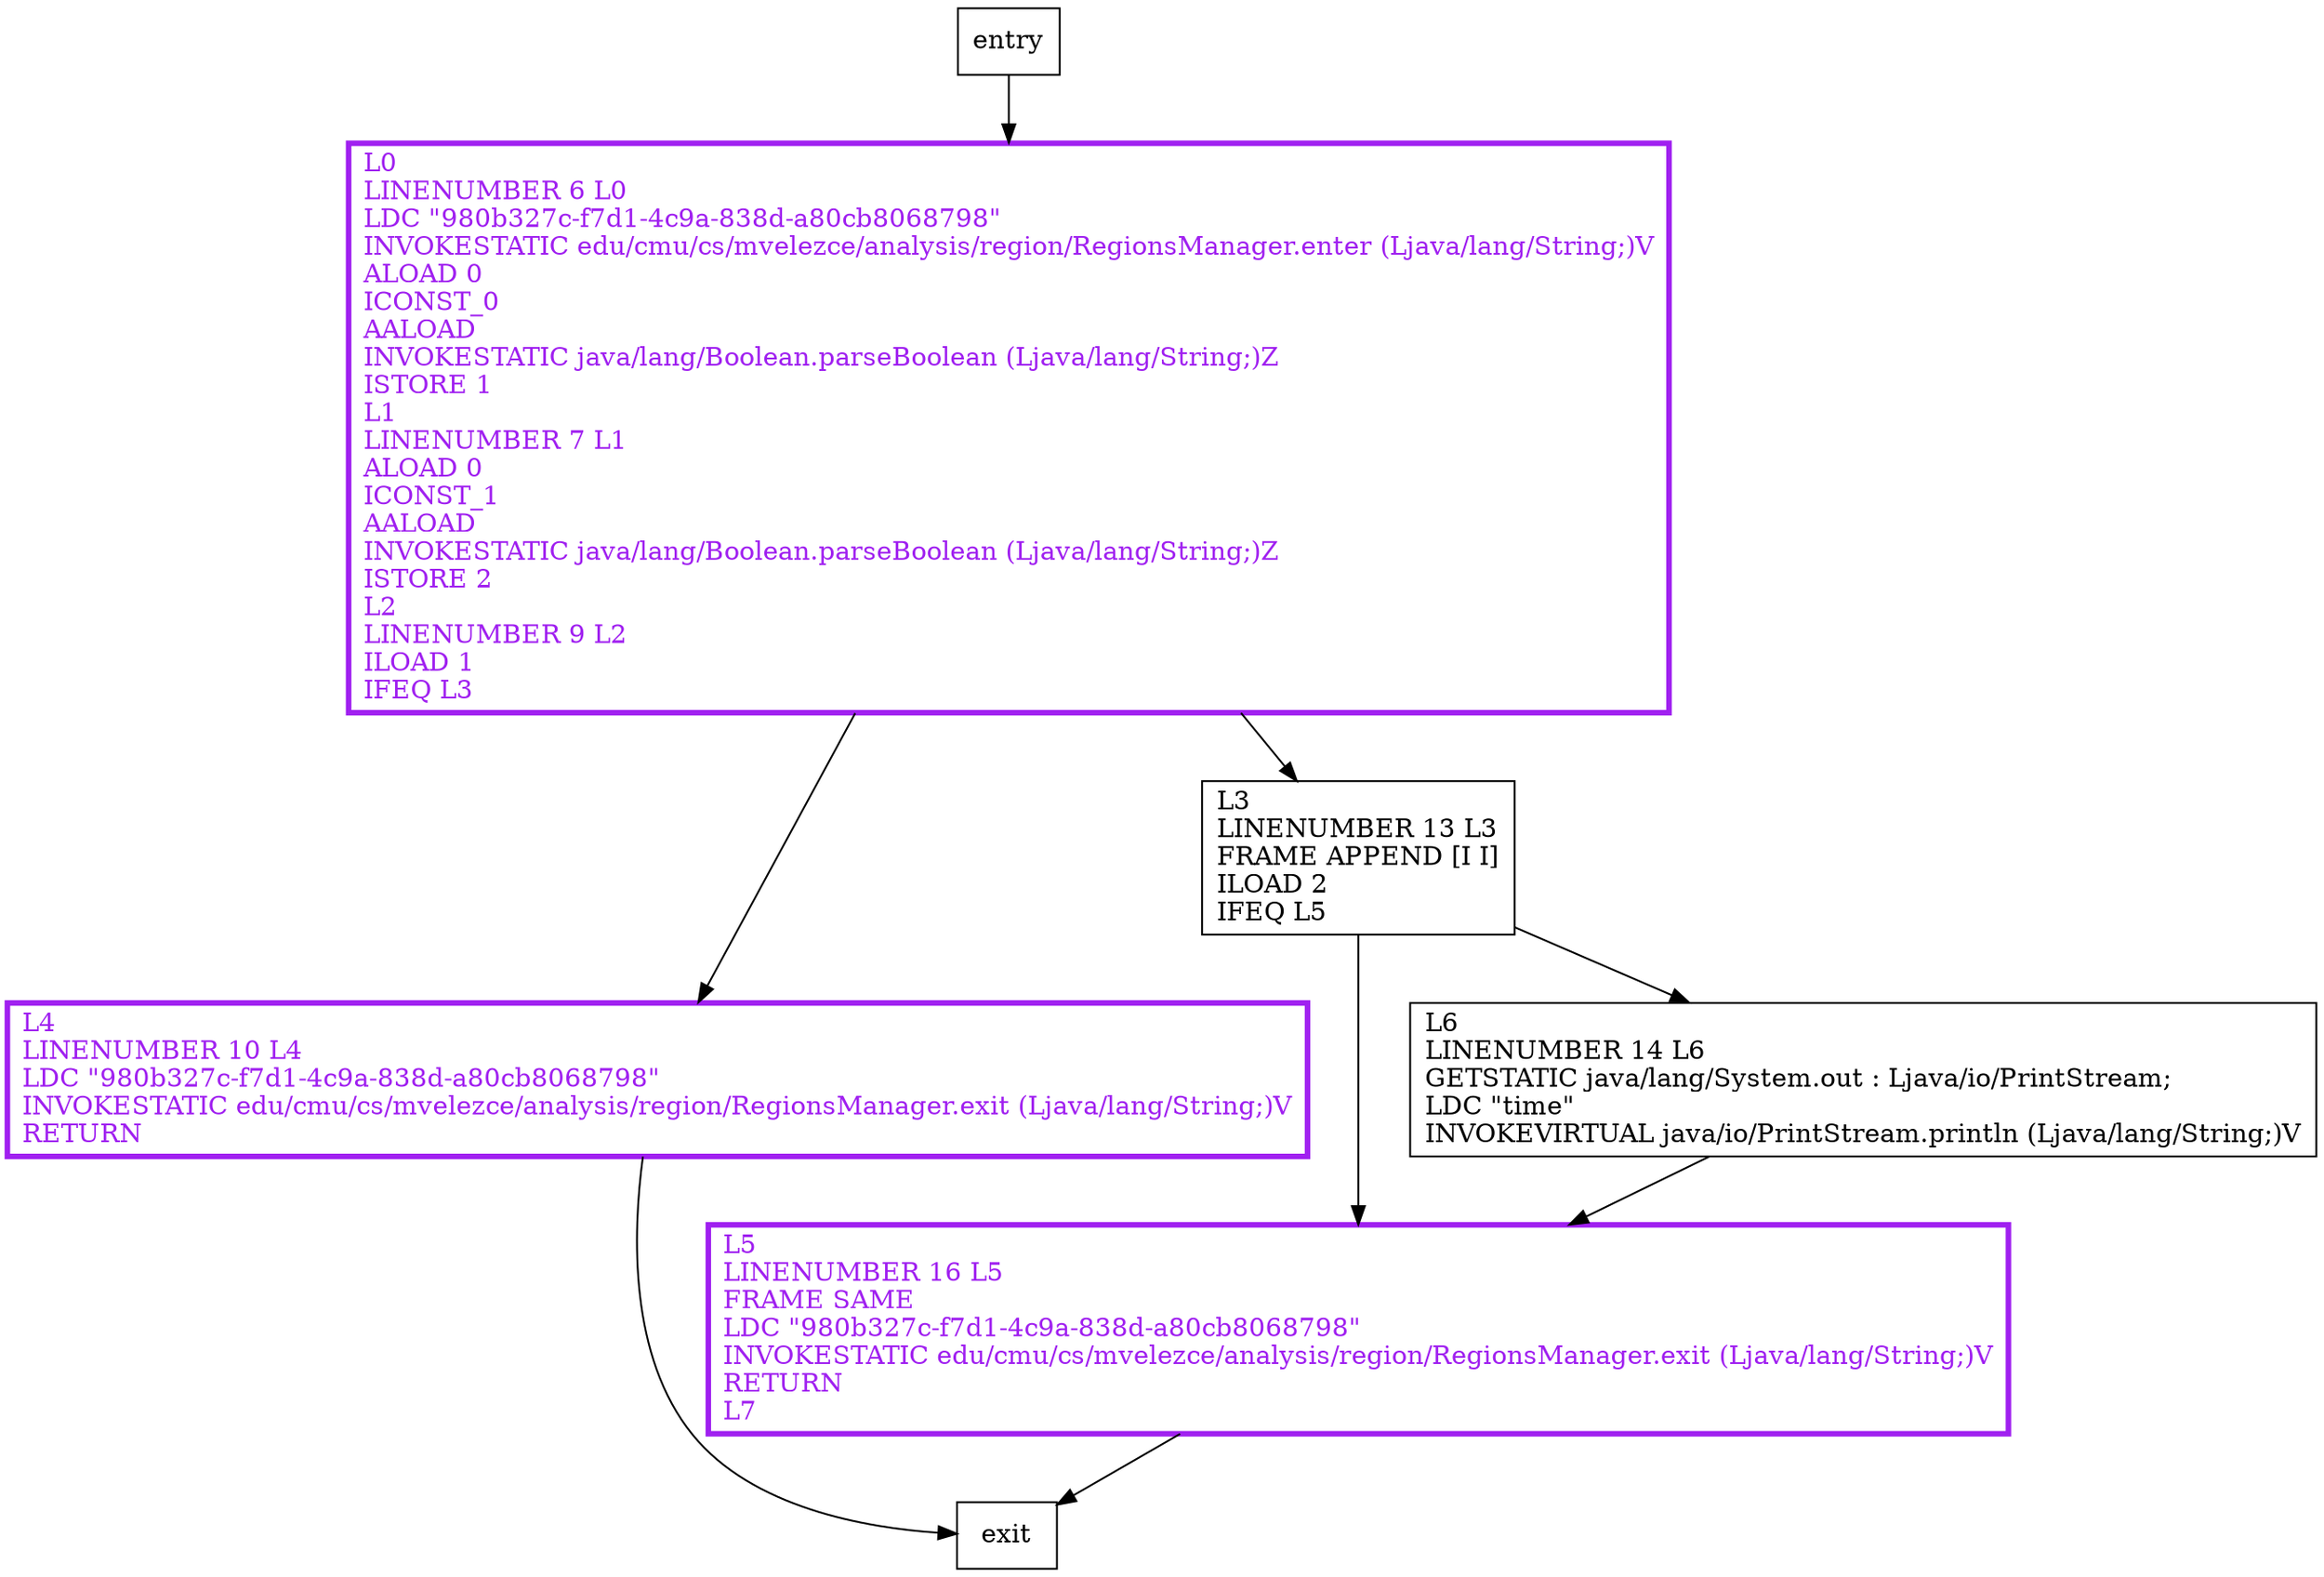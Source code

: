 digraph main {
node [shape=record];
111832087 [label="L0\lLINENUMBER 6 L0\lLDC \"980b327c-f7d1-4c9a-838d-a80cb8068798\"\lINVOKESTATIC edu/cmu/cs/mvelezce/analysis/region/RegionsManager.enter (Ljava/lang/String;)V\lALOAD 0\lICONST_0\lAALOAD\lINVOKESTATIC java/lang/Boolean.parseBoolean (Ljava/lang/String;)Z\lISTORE 1\lL1\lLINENUMBER 7 L1\lALOAD 0\lICONST_1\lAALOAD\lINVOKESTATIC java/lang/Boolean.parseBoolean (Ljava/lang/String;)Z\lISTORE 2\lL2\lLINENUMBER 9 L2\lILOAD 1\lIFEQ L3\l"];
1755588291 [label="L5\lLINENUMBER 16 L5\lFRAME SAME\lLDC \"980b327c-f7d1-4c9a-838d-a80cb8068798\"\lINVOKESTATIC edu/cmu/cs/mvelezce/analysis/region/RegionsManager.exit (Ljava/lang/String;)V\lRETURN\lL7\l"];
775199986 [label="L4\lLINENUMBER 10 L4\lLDC \"980b327c-f7d1-4c9a-838d-a80cb8068798\"\lINVOKESTATIC edu/cmu/cs/mvelezce/analysis/region/RegionsManager.exit (Ljava/lang/String;)V\lRETURN\l"];
1196877260 [label="L3\lLINENUMBER 13 L3\lFRAME APPEND [I I]\lILOAD 2\lIFEQ L5\l"];
1035681719 [label="L6\lLINENUMBER 14 L6\lGETSTATIC java/lang/System.out : Ljava/io/PrintStream;\lLDC \"time\"\lINVOKEVIRTUAL java/io/PrintStream.println (Ljava/lang/String;)V\l"];
entry;
exit;
111832087 -> 775199986;
111832087 -> 1196877260;
1755588291 -> exit;
entry -> 111832087;
775199986 -> exit;
1196877260 -> 1755588291;
1196877260 -> 1035681719;
1035681719 -> 1755588291;
111832087[fontcolor="purple", penwidth=3, color="purple"];
1755588291[fontcolor="purple", penwidth=3, color="purple"];
775199986[fontcolor="purple", penwidth=3, color="purple"];
}
